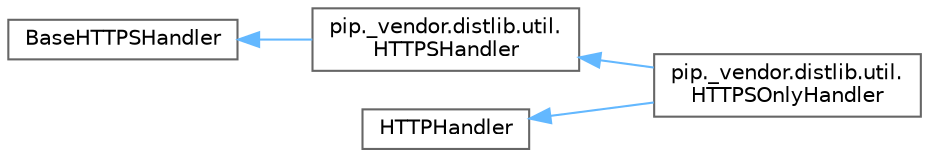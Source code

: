 digraph "Graphical Class Hierarchy"
{
 // LATEX_PDF_SIZE
  bgcolor="transparent";
  edge [fontname=Helvetica,fontsize=10,labelfontname=Helvetica,labelfontsize=10];
  node [fontname=Helvetica,fontsize=10,shape=box,height=0.2,width=0.4];
  rankdir="LR";
  Node0 [id="Node000000",label="BaseHTTPSHandler",height=0.2,width=0.4,color="grey40", fillcolor="white", style="filled",URL="$d7/d96/classBaseHTTPSHandler.html",tooltip=" "];
  Node0 -> Node1 [id="edge3285_Node000000_Node000001",dir="back",color="steelblue1",style="solid",tooltip=" "];
  Node1 [id="Node000001",label="pip._vendor.distlib.util.\lHTTPSHandler",height=0.2,width=0.4,color="grey40", fillcolor="white", style="filled",URL="$d9/d87/classpip_1_1__vendor_1_1distlib_1_1util_1_1HTTPSHandler.html",tooltip=" "];
  Node1 -> Node2 [id="edge3286_Node000001_Node000002",dir="back",color="steelblue1",style="solid",tooltip=" "];
  Node2 [id="Node000002",label="pip._vendor.distlib.util.\lHTTPSOnlyHandler",height=0.2,width=0.4,color="grey40", fillcolor="white", style="filled",URL="$d4/d3f/classpip_1_1__vendor_1_1distlib_1_1util_1_1HTTPSOnlyHandler.html",tooltip=" "];
  Node3 [id="Node000003",label="HTTPHandler",height=0.2,width=0.4,color="grey40", fillcolor="white", style="filled",URL="$d6/db1/classHTTPHandler.html",tooltip=" "];
  Node3 -> Node2 [id="edge3287_Node000003_Node000002",dir="back",color="steelblue1",style="solid",tooltip=" "];
}
